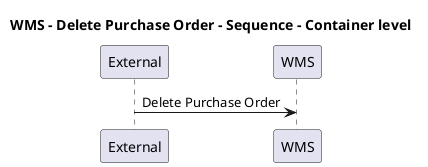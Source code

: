 @startuml

title WMS - Delete Purchase Order - Sequence - Container level

participant "External" as C4InterFlow.SoftwareSystems.ExternalSystem
participant "WMS" as ECommercePlatform.SoftwareSystems.WMS

C4InterFlow.SoftwareSystems.ExternalSystem -> ECommercePlatform.SoftwareSystems.WMS : Delete Purchase Order


@enduml
